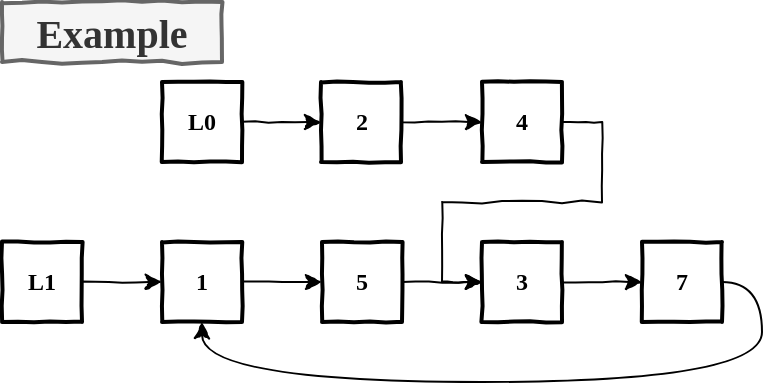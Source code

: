<mxfile version="12.0.3" type="github" pages="1"><diagram id="GKVC8yvJ7NKfUUPZ9441" name="Page-1"><mxGraphModel dx="451" dy="294" grid="1" gridSize="10" guides="1" tooltips="1" connect="1" arrows="1" fold="1" page="1" pageScale="1" pageWidth="850" pageHeight="1100" math="0" shadow="0"><root><mxCell id="0"/><mxCell id="1" parent="0"/><mxCell id="_MArOo8LJlCLBXMZlSLm-1" value="" style="edgeStyle=orthogonalEdgeStyle;rounded=0;orthogonalLoop=1;jettySize=auto;html=1;comic=1;" edge="1" source="_MArOo8LJlCLBXMZlSLm-2" target="_MArOo8LJlCLBXMZlSLm-4" parent="1"><mxGeometry relative="1" as="geometry"/></mxCell><mxCell id="_MArOo8LJlCLBXMZlSLm-2" value="2" style="html=1;whiteSpace=wrap;comic=1;strokeWidth=2;fontFamily=Comic Sans MS;fontStyle=1;" vertex="1" parent="1"><mxGeometry x="199.5" y="80" width="40" height="40" as="geometry"/></mxCell><mxCell id="_MArOo8LJlCLBXMZlSLm-19" style="edgeStyle=orthogonalEdgeStyle;rounded=0;orthogonalLoop=1;jettySize=auto;html=1;exitX=1;exitY=0.5;exitDx=0;exitDy=0;entryX=0;entryY=0.5;entryDx=0;entryDy=0;comic=1;" edge="1" parent="1" source="_MArOo8LJlCLBXMZlSLm-4" target="_MArOo8LJlCLBXMZlSLm-13"><mxGeometry relative="1" as="geometry"/></mxCell><mxCell id="_MArOo8LJlCLBXMZlSLm-4" value="4" style="html=1;whiteSpace=wrap;comic=1;strokeWidth=2;fontFamily=Comic Sans MS;fontStyle=1;" vertex="1" parent="1"><mxGeometry x="280" y="80" width="40" height="40" as="geometry"/></mxCell><mxCell id="_MArOo8LJlCLBXMZlSLm-7" value="&lt;font style=&quot;font-size: 20px&quot;&gt;Example&lt;/font&gt;" style="html=1;whiteSpace=wrap;comic=1;strokeWidth=2;fontFamily=Comic Sans MS;fontStyle=1;fillColor=#f5f5f5;strokeColor=#666666;fontColor=#333333;" vertex="1" parent="1"><mxGeometry x="40" y="40" width="110" height="30" as="geometry"/></mxCell><mxCell id="_MArOo8LJlCLBXMZlSLm-8" value="" style="edgeStyle=orthogonalEdgeStyle;rounded=0;orthogonalLoop=1;jettySize=auto;html=1;comic=1;" edge="1" source="_MArOo8LJlCLBXMZlSLm-9" target="_MArOo8LJlCLBXMZlSLm-11" parent="1"><mxGeometry relative="1" as="geometry"/></mxCell><mxCell id="_MArOo8LJlCLBXMZlSLm-9" value="1" style="html=1;whiteSpace=wrap;comic=1;strokeWidth=2;fontFamily=Comic Sans MS;fontStyle=1;" vertex="1" parent="1"><mxGeometry x="120" y="160" width="40" height="40" as="geometry"/></mxCell><mxCell id="_MArOo8LJlCLBXMZlSLm-10" style="edgeStyle=orthogonalEdgeStyle;rounded=0;comic=1;orthogonalLoop=1;jettySize=auto;html=1;exitX=1;exitY=0.5;exitDx=0;exitDy=0;entryX=0;entryY=0.5;entryDx=0;entryDy=0;labelBackgroundColor=none;fontFamily=Comic Sans MS;fontSize=10;fontColor=#000000;" edge="1" source="_MArOo8LJlCLBXMZlSLm-11" target="_MArOo8LJlCLBXMZlSLm-13" parent="1"><mxGeometry relative="1" as="geometry"/></mxCell><mxCell id="_MArOo8LJlCLBXMZlSLm-11" value="5" style="html=1;whiteSpace=wrap;comic=1;strokeWidth=2;fontFamily=Comic Sans MS;fontStyle=1;" vertex="1" parent="1"><mxGeometry x="200" y="160" width="40" height="40" as="geometry"/></mxCell><mxCell id="_MArOo8LJlCLBXMZlSLm-21" style="edgeStyle=orthogonalEdgeStyle;rounded=0;orthogonalLoop=1;jettySize=auto;html=1;exitX=1;exitY=0.5;exitDx=0;exitDy=0;entryX=0;entryY=0.5;entryDx=0;entryDy=0;comic=1;" edge="1" parent="1" source="_MArOo8LJlCLBXMZlSLm-13" target="_MArOo8LJlCLBXMZlSLm-20"><mxGeometry relative="1" as="geometry"/></mxCell><mxCell id="_MArOo8LJlCLBXMZlSLm-13" value="3" style="html=1;whiteSpace=wrap;comic=1;strokeWidth=2;fontFamily=Comic Sans MS;fontStyle=1;" vertex="1" parent="1"><mxGeometry x="280" y="160" width="40" height="40" as="geometry"/></mxCell><mxCell id="_MArOo8LJlCLBXMZlSLm-15" style="edgeStyle=orthogonalEdgeStyle;rounded=0;comic=1;orthogonalLoop=1;jettySize=auto;html=1;exitX=1;exitY=0.5;exitDx=0;exitDy=0;entryX=0;entryY=0.5;entryDx=0;entryDy=0;" edge="1" source="_MArOo8LJlCLBXMZlSLm-16" target="_MArOo8LJlCLBXMZlSLm-2" parent="1"><mxGeometry relative="1" as="geometry"/></mxCell><mxCell id="_MArOo8LJlCLBXMZlSLm-16" value="L0" style="html=1;whiteSpace=wrap;comic=1;strokeWidth=2;fontFamily=Comic Sans MS;fontStyle=1;" vertex="1" parent="1"><mxGeometry x="120" y="80" width="40" height="40" as="geometry"/></mxCell><mxCell id="_MArOo8LJlCLBXMZlSLm-17" style="edgeStyle=orthogonalEdgeStyle;rounded=0;comic=1;orthogonalLoop=1;jettySize=auto;html=1;exitX=1;exitY=0.5;exitDx=0;exitDy=0;entryX=0;entryY=0.5;entryDx=0;entryDy=0;" edge="1" source="_MArOo8LJlCLBXMZlSLm-18" target="_MArOo8LJlCLBXMZlSLm-9" parent="1"><mxGeometry relative="1" as="geometry"/></mxCell><mxCell id="_MArOo8LJlCLBXMZlSLm-18" value="L1" style="html=1;whiteSpace=wrap;comic=1;strokeWidth=2;fontFamily=Comic Sans MS;fontStyle=1;" vertex="1" parent="1"><mxGeometry x="40" y="160" width="40" height="40" as="geometry"/></mxCell><mxCell id="_MArOo8LJlCLBXMZlSLm-22" style="edgeStyle=orthogonalEdgeStyle;orthogonalLoop=1;jettySize=auto;html=1;exitX=1;exitY=0.5;exitDx=0;exitDy=0;entryX=0.5;entryY=1;entryDx=0;entryDy=0;comic=1;curved=1;" edge="1" parent="1" source="_MArOo8LJlCLBXMZlSLm-20" target="_MArOo8LJlCLBXMZlSLm-9"><mxGeometry relative="1" as="geometry"><Array as="points"><mxPoint x="420" y="180"/><mxPoint x="420" y="230"/><mxPoint x="140" y="230"/></Array></mxGeometry></mxCell><mxCell id="_MArOo8LJlCLBXMZlSLm-20" value="7" style="html=1;whiteSpace=wrap;comic=1;strokeWidth=2;fontFamily=Comic Sans MS;fontStyle=1;" vertex="1" parent="1"><mxGeometry x="360" y="160" width="40" height="40" as="geometry"/></mxCell></root></mxGraphModel></diagram></mxfile>